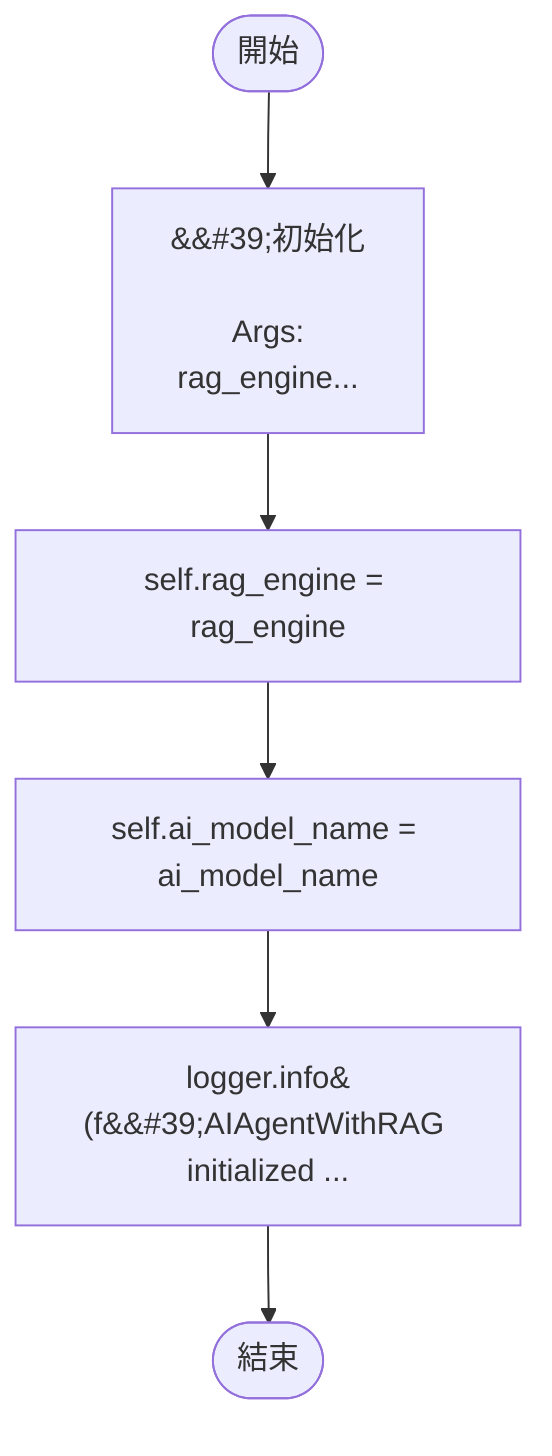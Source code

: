 flowchart TB
    n1([開始])
    n2([結束])
    n3[&amp;&#35;39;初始化\n\n        Args:\n            rag_engine...]
    n4[self.rag_engine = rag_engine]
    n5[self.ai_model_name = ai_model_name]
    n6[logger.info&#40;f&amp;&#35;39;AIAgentWithRAG initialized ...]
    n1 --> n3
    n3 --> n4
    n4 --> n5
    n5 --> n6
    n6 --> n2